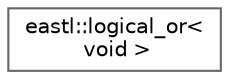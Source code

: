 digraph "类继承关系图"
{
 // LATEX_PDF_SIZE
  bgcolor="transparent";
  edge [fontname=Helvetica,fontsize=10,labelfontname=Helvetica,labelfontsize=10];
  node [fontname=Helvetica,fontsize=10,shape=box,height=0.2,width=0.4];
  rankdir="LR";
  Node0 [id="Node000000",label="eastl::logical_or\<\l void \>",height=0.2,width=0.4,color="grey40", fillcolor="white", style="filled",URL="$structeastl_1_1logical__or_3_01void_01_4.html",tooltip=" "];
}
